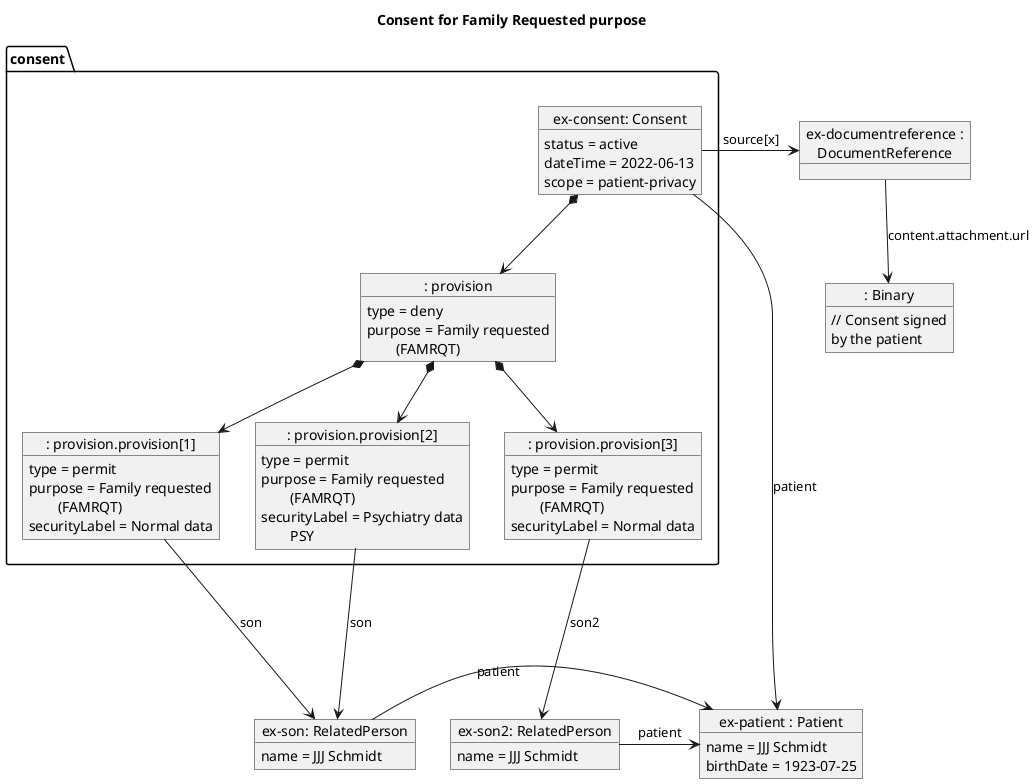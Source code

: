 @startuml
title Consent for Family Requested purpose
object "ex-patient : Patient" as pat [[Patient-ex-patient.html]]
pat : name = JJJ Schmidt
pat : birthDate = 1923-07-25
object "ex-son: RelatedPerson" as rel [[RelatedPerson-ex-son.html]]
rel : name = JJJ Schmidt
rel -> pat : patient
object "ex-son2: RelatedPerson" as rel2 [[RelatedPerson-ex-son2.html]]
rel2 : name = JJJ Schmidt
rel2 -> pat : patient
object "ex-documentreference :\nDocumentReference" as docref [[DocumentReference-ex-documentreference.html]]
object ": Binary" as doc
docref --> doc : content.attachment.url
doc : // Consent signed\nby the patient

package consent {
object "ex-consent: Consent" as consent [[Consent-ex-consent-son.html]]


consent : status = active
consent : dateTime = 2022-06-13
consent : scope = patient-privacy
consent -> pat : patient
consent -> docref : source[x]
object ": provision" as prov
consent *--> prov
prov : type = deny
prov : purpose = Family requested\n\t(FAMRQT)
object ": provision.provision[1]" as prov1
prov *--> prov1
prov1 : type = permit
prov1 -down--> rel : son
prov1 : purpose = Family requested\n\t(FAMRQT)
prov1 : securityLabel = Normal data
object ": provision.provision[2]" as prov2
prov *--> prov2
prov2 : type = permit
prov2 -down--> rel : son
prov2 : purpose = Family requested\n\t(FAMRQT)
prov2 : securityLabel = Psychiatry data\n\tPSY
object ": provision.provision[3]" as prov3
prov *--> prov3
prov3 : type = permit
prov3 -down--> rel2 : son2
prov3 : purpose = Family requested\n\t(FAMRQT)
prov3 : securityLabel = Normal data
}

@enduml